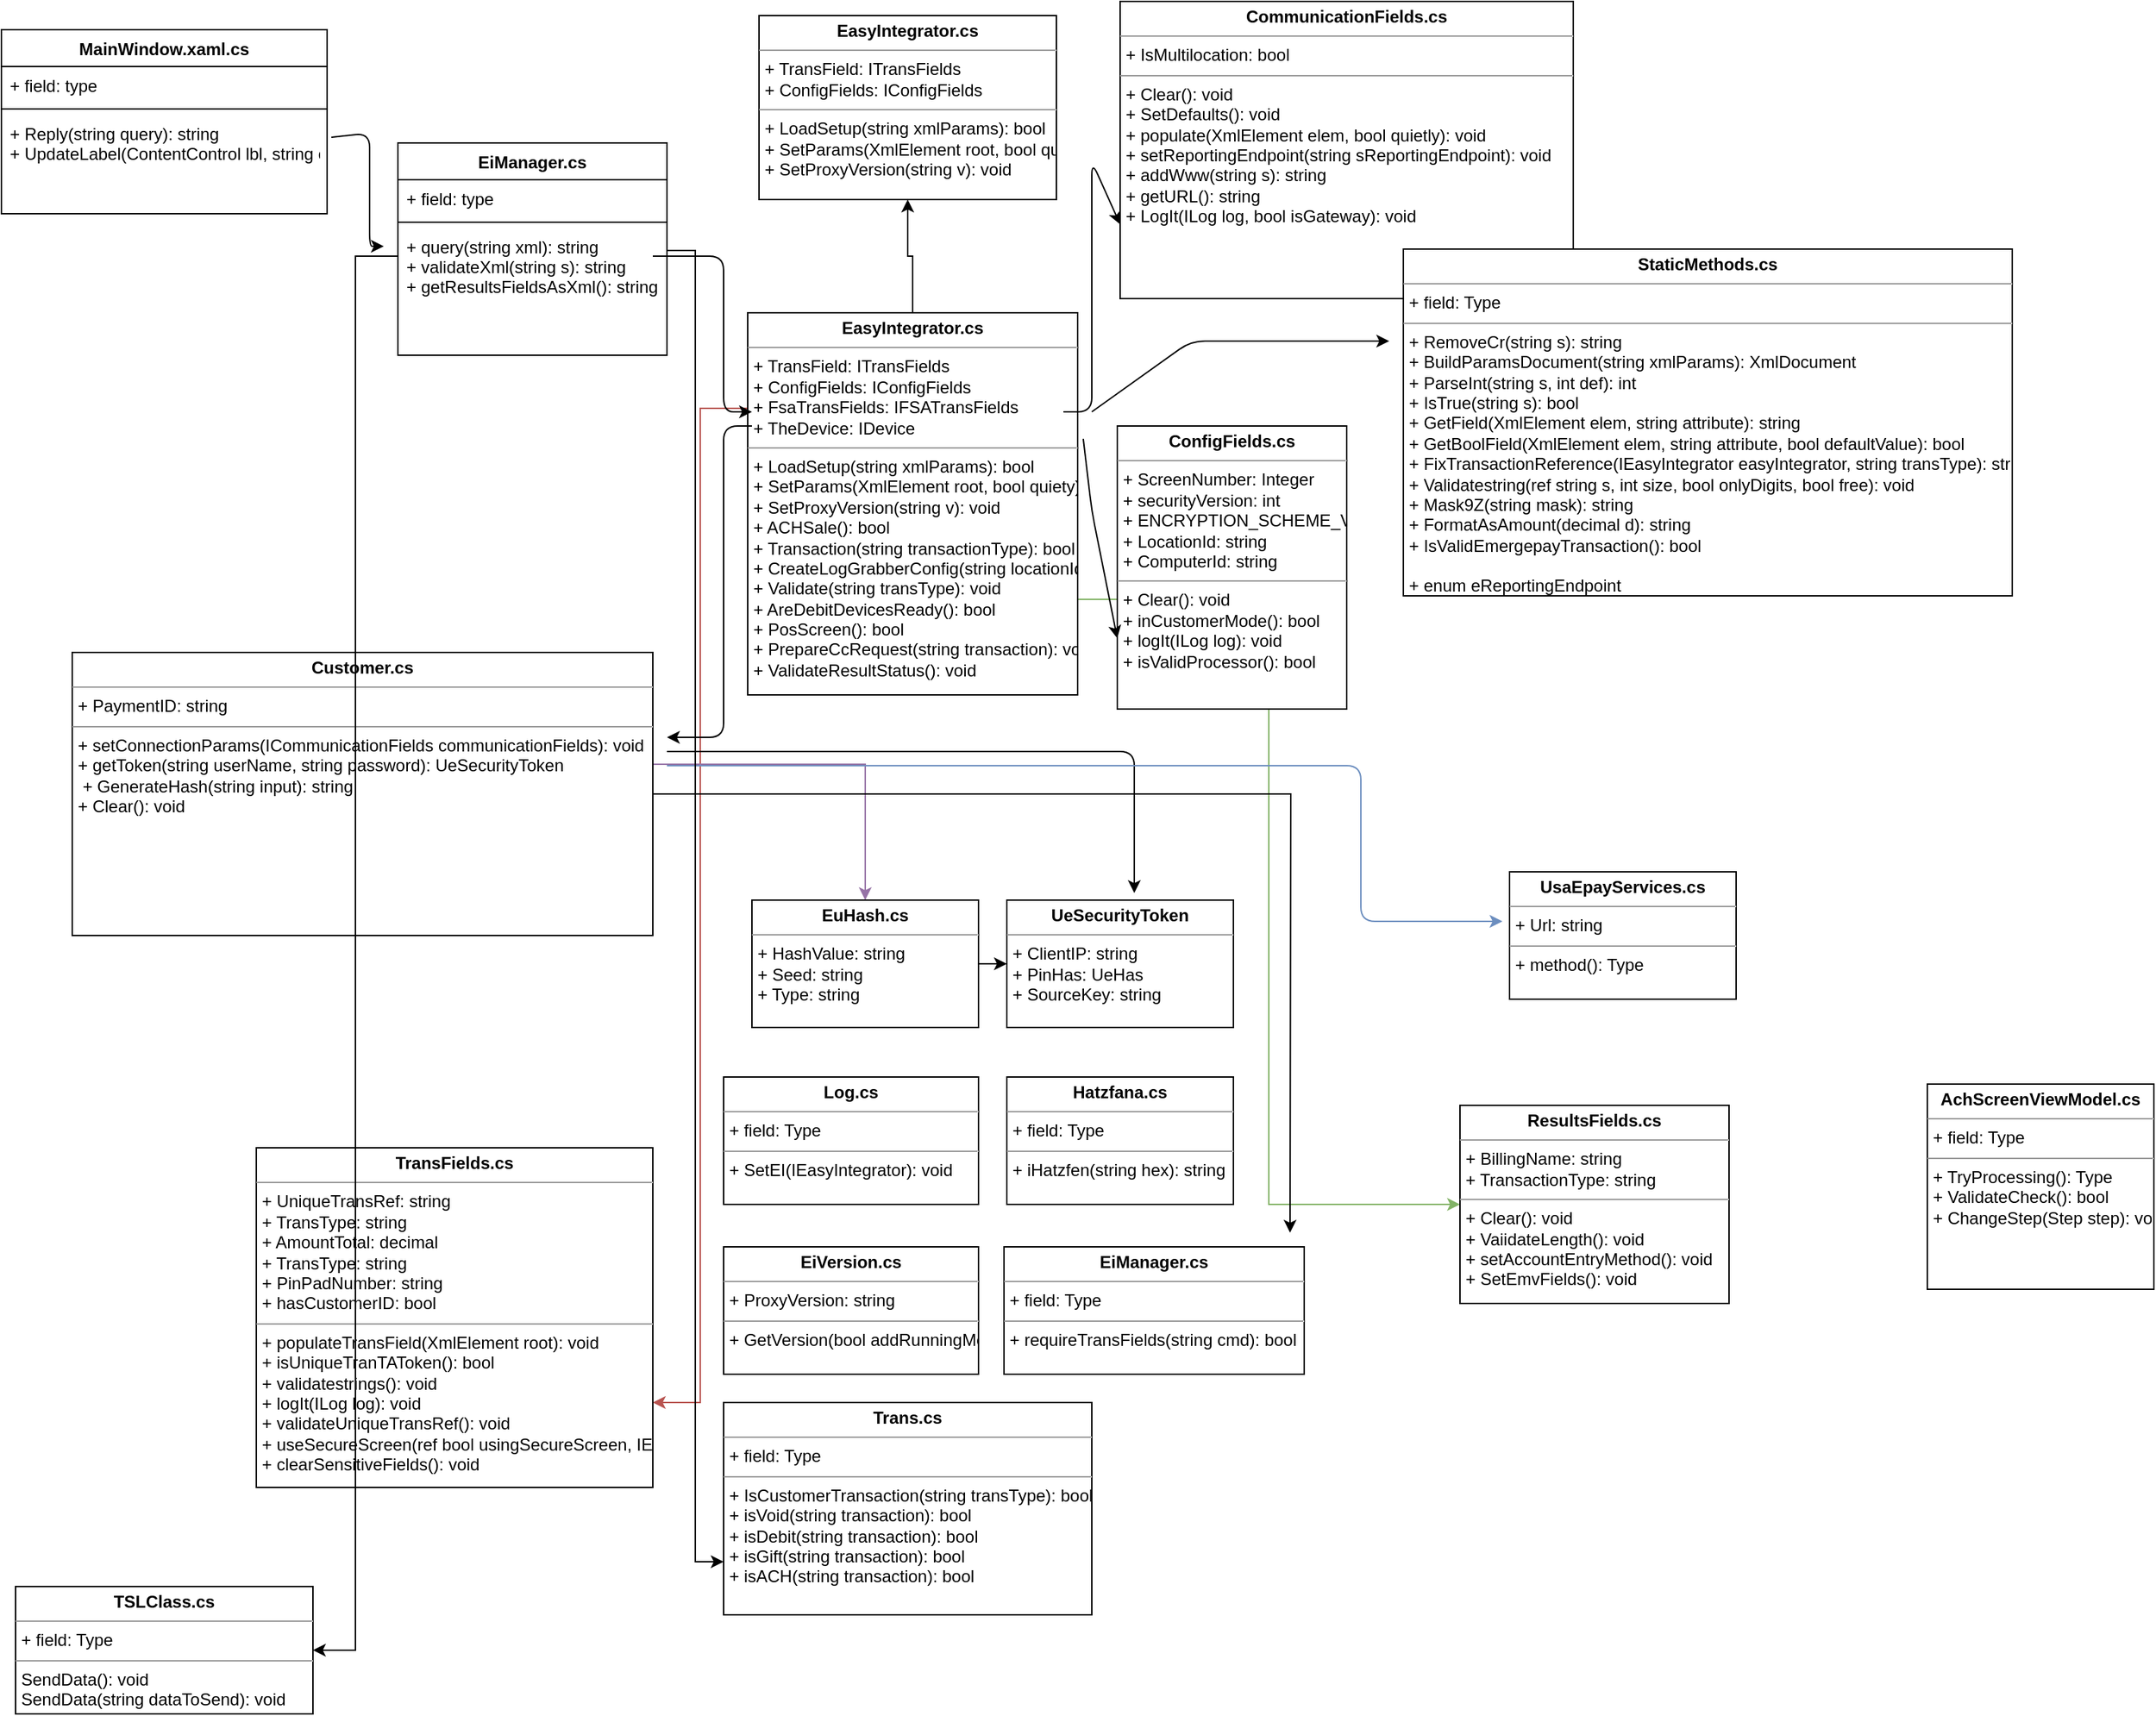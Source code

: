 <mxfile version="11.1.4" type="github"><diagram id="Z2FwWZbdmxO1ijTg6WF0" name="Page-1"><mxGraphModel dx="946" dy="510" grid="1" gridSize="10" guides="1" tooltips="1" connect="1" arrows="1" fold="1" page="1" pageScale="1" pageWidth="850" pageHeight="1100" math="0" shadow="0"><root><mxCell id="0"/><mxCell id="1" parent="0"/><mxCell id="JjTKr0_tYhEYOgmHJanj-8" value="EiManager.cs" style="swimlane;fontStyle=1;align=center;verticalAlign=top;childLayout=stackLayout;horizontal=1;startSize=26;horizontalStack=0;resizeParent=1;resizeParentMax=0;resizeLast=0;collapsible=1;marginBottom=0;" parent="1" vertex="1"><mxGeometry x="490" y="120" width="190" height="150" as="geometry"/></mxCell><mxCell id="JjTKr0_tYhEYOgmHJanj-9" value="+ field: type" style="text;strokeColor=none;fillColor=none;align=left;verticalAlign=top;spacingLeft=4;spacingRight=4;overflow=hidden;rotatable=0;points=[[0,0.5],[1,0.5]];portConstraint=eastwest;" parent="JjTKr0_tYhEYOgmHJanj-8" vertex="1"><mxGeometry y="26" width="190" height="26" as="geometry"/></mxCell><mxCell id="JjTKr0_tYhEYOgmHJanj-10" value="" style="line;strokeWidth=1;fillColor=none;align=left;verticalAlign=middle;spacingTop=-1;spacingLeft=3;spacingRight=3;rotatable=0;labelPosition=right;points=[];portConstraint=eastwest;" parent="JjTKr0_tYhEYOgmHJanj-8" vertex="1"><mxGeometry y="52" width="190" height="8" as="geometry"/></mxCell><mxCell id="JjTKr0_tYhEYOgmHJanj-11" value="+ query(string xml): string&#10;+ validateXml(string s): string&#10;+ getResultsFieldsAsXml(): string" style="text;strokeColor=none;fillColor=none;align=left;verticalAlign=top;spacingLeft=4;spacingRight=4;overflow=hidden;rotatable=0;points=[[0,0.5],[1,0.5]];portConstraint=eastwest;" parent="JjTKr0_tYhEYOgmHJanj-8" vertex="1"><mxGeometry y="60" width="190" height="90" as="geometry"/></mxCell><mxCell id="JjTKr0_tYhEYOgmHJanj-12" value="MainWindow.xaml.cs&#10;" style="swimlane;fontStyle=1;align=center;verticalAlign=top;childLayout=stackLayout;horizontal=1;startSize=26;horizontalStack=0;resizeParent=1;resizeParentMax=0;resizeLast=0;collapsible=1;marginBottom=0;" parent="1" vertex="1"><mxGeometry x="210" y="40" width="230" height="130" as="geometry"/></mxCell><mxCell id="JjTKr0_tYhEYOgmHJanj-13" value="+ field: type" style="text;strokeColor=none;fillColor=none;align=left;verticalAlign=top;spacingLeft=4;spacingRight=4;overflow=hidden;rotatable=0;points=[[0,0.5],[1,0.5]];portConstraint=eastwest;" parent="JjTKr0_tYhEYOgmHJanj-12" vertex="1"><mxGeometry y="26" width="230" height="26" as="geometry"/></mxCell><mxCell id="JjTKr0_tYhEYOgmHJanj-14" value="" style="line;strokeWidth=1;fillColor=none;align=left;verticalAlign=middle;spacingTop=-1;spacingLeft=3;spacingRight=3;rotatable=0;labelPosition=right;points=[];portConstraint=eastwest;" parent="JjTKr0_tYhEYOgmHJanj-12" vertex="1"><mxGeometry y="52" width="230" height="8" as="geometry"/></mxCell><mxCell id="JjTKr0_tYhEYOgmHJanj-15" value="+ Reply(string query): string&#10;+ UpdateLabel(ContentControl lbl, string content): void" style="text;strokeColor=none;fillColor=none;align=left;verticalAlign=top;spacingLeft=4;spacingRight=4;overflow=hidden;rotatable=0;points=[[0,0.5],[1,0.5]];portConstraint=eastwest;" parent="JjTKr0_tYhEYOgmHJanj-12" vertex="1"><mxGeometry y="60" width="230" height="70" as="geometry"/></mxCell><mxCell id="JjTKr0_tYhEYOgmHJanj-16" value="" style="endArrow=classic;html=1;exitX=1.013;exitY=0.229;exitDx=0;exitDy=0;exitPerimeter=0;" parent="1" source="JjTKr0_tYhEYOgmHJanj-15" edge="1"><mxGeometry width="50" height="50" relative="1" as="geometry"><mxPoint x="440" y="126" as="sourcePoint"/><mxPoint x="480" y="193" as="targetPoint"/><Array as="points"><mxPoint x="470" y="113"/><mxPoint x="470" y="193"/></Array></mxGeometry></mxCell><mxCell id="JjTKr0_tYhEYOgmHJanj-45" style="edgeStyle=orthogonalEdgeStyle;rounded=0;orthogonalLoop=1;jettySize=auto;html=1;exitX=0;exitY=0.25;exitDx=0;exitDy=0;entryX=1;entryY=0.75;entryDx=0;entryDy=0;fillColor=#f8cecc;strokeColor=#b85450;" parent="1" source="JjTKr0_tYhEYOgmHJanj-17" target="JjTKr0_tYhEYOgmHJanj-44" edge="1"><mxGeometry relative="1" as="geometry"/></mxCell><mxCell id="JjTKr0_tYhEYOgmHJanj-47" value="" style="edgeStyle=orthogonalEdgeStyle;rounded=0;orthogonalLoop=1;jettySize=auto;html=1;" parent="1" source="JjTKr0_tYhEYOgmHJanj-17" target="JjTKr0_tYhEYOgmHJanj-46" edge="1"><mxGeometry relative="1" as="geometry"/></mxCell><mxCell id="JjTKr0_tYhEYOgmHJanj-55" style="edgeStyle=orthogonalEdgeStyle;rounded=0;orthogonalLoop=1;jettySize=auto;html=1;exitX=1;exitY=0.75;exitDx=0;exitDy=0;entryX=0;entryY=0.5;entryDx=0;entryDy=0;fillColor=#d5e8d4;strokeColor=#82b366;" parent="1" source="JjTKr0_tYhEYOgmHJanj-17" target="JjTKr0_tYhEYOgmHJanj-54" edge="1"><mxGeometry relative="1" as="geometry"/></mxCell><mxCell id="JjTKr0_tYhEYOgmHJanj-17" value="&lt;p style=&quot;margin: 0px ; margin-top: 4px ; text-align: center&quot;&gt;&lt;b&gt;EasyIntegrator.cs&lt;/b&gt;&lt;/p&gt;&lt;hr size=&quot;1&quot;&gt;&lt;p style=&quot;margin: 0px ; margin-left: 4px&quot;&gt;+ TransField: ITransFields&lt;/p&gt;&lt;p style=&quot;margin: 0px ; margin-left: 4px&quot;&gt;+ ConfigFields: IConfigFields&lt;/p&gt;&lt;p style=&quot;margin: 0px ; margin-left: 4px&quot;&gt;+ FsaTransFields: IFSATransFields&lt;/p&gt;&lt;p style=&quot;margin: 0px ; margin-left: 4px&quot;&gt;+ TheDevice: IDevice&lt;/p&gt;&lt;hr size=&quot;1&quot;&gt;&lt;p style=&quot;margin: 0px ; margin-left: 4px&quot;&gt;+ LoadSetup(string xmlParams): bool&lt;/p&gt;&lt;p style=&quot;margin: 0px ; margin-left: 4px&quot;&gt;+ SetParams(XmlElement root, bool quiety): bool&lt;/p&gt;&lt;p style=&quot;margin: 0px ; margin-left: 4px&quot;&gt;+ SetProxyVersion(string v): void&lt;/p&gt;&lt;p style=&quot;margin: 0px ; margin-left: 4px&quot;&gt;+ ACHSale(): bool&lt;/p&gt;&lt;p style=&quot;margin: 0px ; margin-left: 4px&quot;&gt;+ Transaction(string transactionType): bool&lt;/p&gt;&lt;p style=&quot;margin: 0px ; margin-left: 4px&quot;&gt;+ CreateLogGrabberConfig(string locationId, string compuerId, bool isTestMode): void&lt;/p&gt;&lt;p style=&quot;margin: 0px ; margin-left: 4px&quot;&gt;+ Validate(string transType): void&lt;/p&gt;&lt;p style=&quot;margin: 0px ; margin-left: 4px&quot;&gt;+ AreDebitDevicesReady(): bool&lt;/p&gt;&lt;p style=&quot;margin: 0px ; margin-left: 4px&quot;&gt;+ PosScreen(): bool&lt;/p&gt;&lt;p style=&quot;margin: 0px ; margin-left: 4px&quot;&gt;+ PrepareCcRequest(string transaction): void&lt;/p&gt;&lt;p style=&quot;margin: 0px ; margin-left: 4px&quot;&gt;+ ValidateResultStatus(): void&lt;/p&gt;" style="verticalAlign=top;align=left;overflow=fill;fontSize=12;fontFamily=Helvetica;html=1;" parent="1" vertex="1"><mxGeometry x="737" y="240" width="233" height="270" as="geometry"/></mxCell><mxCell id="JjTKr0_tYhEYOgmHJanj-46" value="&lt;p style=&quot;margin: 0px ; margin-top: 4px ; text-align: center&quot;&gt;&lt;b&gt;EasyIntegrator.cs&lt;/b&gt;&lt;/p&gt;&lt;hr size=&quot;1&quot;&gt;&lt;p style=&quot;margin: 0px ; margin-left: 4px&quot;&gt;+ TransField: ITransFields&lt;/p&gt;&lt;p style=&quot;margin: 0px ; margin-left: 4px&quot;&gt;+ ConfigFields: IConfigFields&lt;/p&gt;&lt;hr size=&quot;1&quot;&gt;&lt;p style=&quot;margin: 0px ; margin-left: 4px&quot;&gt;+ LoadSetup(string xmlParams): bool&lt;/p&gt;&lt;p style=&quot;margin: 0px ; margin-left: 4px&quot;&gt;+ SetParams(XmlElement root, bool quiety): bool&lt;/p&gt;&lt;p style=&quot;margin: 0px ; margin-left: 4px&quot;&gt;+ SetProxyVersion(string v): void&lt;/p&gt;" style="verticalAlign=top;align=left;overflow=fill;fontSize=12;fontFamily=Helvetica;html=1;" parent="1" vertex="1"><mxGeometry x="745" y="30" width="210" height="130" as="geometry"/></mxCell><mxCell id="JjTKr0_tYhEYOgmHJanj-19" value="" style="endArrow=classic;html=1;" parent="1" edge="1"><mxGeometry width="50" height="50" relative="1" as="geometry"><mxPoint x="670" y="200" as="sourcePoint"/><mxPoint x="740" y="310" as="targetPoint"/><Array as="points"><mxPoint x="720" y="200"/><mxPoint x="720" y="310"/></Array></mxGeometry></mxCell><mxCell id="JjTKr0_tYhEYOgmHJanj-20" value="&lt;p style=&quot;margin: 0px ; margin-top: 4px ; text-align: center&quot;&gt;&lt;b&gt;CommunicationFields.cs&lt;/b&gt;&lt;/p&gt;&lt;hr size=&quot;1&quot;&gt;&lt;p style=&quot;margin: 0px ; margin-left: 4px&quot;&gt;+ IsMultilocation: bool&lt;/p&gt;&lt;hr size=&quot;1&quot;&gt;&lt;p style=&quot;margin: 0px ; margin-left: 4px&quot;&gt;+ Clear(): void&lt;/p&gt;&lt;p style=&quot;margin: 0px ; margin-left: 4px&quot;&gt;+ SetDefaults(): void&lt;/p&gt;&lt;p style=&quot;margin: 0px ; margin-left: 4px&quot;&gt;+ populate(XmlElement elem, bool quietly): void&lt;/p&gt;&lt;p style=&quot;margin: 0px ; margin-left: 4px&quot;&gt;+ setReportingEndpoint(string sReportingEndpoint): void&lt;/p&gt;&lt;p style=&quot;margin: 0px ; margin-left: 4px&quot;&gt;+ addWww(string s): string&lt;/p&gt;&lt;p style=&quot;margin: 0px ; margin-left: 4px&quot;&gt;+ getURL(): string&lt;/p&gt;&lt;p style=&quot;margin: 0px ; margin-left: 4px&quot;&gt;+ LogIt(ILog log, bool isGateway): void&lt;/p&gt;" style="verticalAlign=top;align=left;overflow=fill;fontSize=12;fontFamily=Helvetica;html=1;" parent="1" vertex="1"><mxGeometry x="1000" y="20" width="320" height="210" as="geometry"/></mxCell><mxCell id="JjTKr0_tYhEYOgmHJanj-21" value="" style="endArrow=classic;html=1;entryX=0;entryY=0.75;entryDx=0;entryDy=0;" parent="1" target="JjTKr0_tYhEYOgmHJanj-20" edge="1"><mxGeometry width="50" height="50" relative="1" as="geometry"><mxPoint x="960" y="310" as="sourcePoint"/><mxPoint x="980" y="40" as="targetPoint"/><Array as="points"><mxPoint x="980" y="310"/><mxPoint x="980" y="133"/></Array></mxGeometry></mxCell><mxCell id="JjTKr0_tYhEYOgmHJanj-22" value="&lt;p style=&quot;margin: 0px ; margin-top: 4px ; text-align: center&quot;&gt;&lt;b&gt;ConfigFields.cs&lt;/b&gt;&lt;/p&gt;&lt;hr size=&quot;1&quot;&gt;&lt;p style=&quot;margin: 0px ; margin-left: 4px&quot;&gt;+ ScreenNumber: Integer&lt;/p&gt;&lt;p style=&quot;margin: 0px ; margin-left: 4px&quot;&gt;+ securityVersion: int&lt;/p&gt;&lt;p style=&quot;margin: 0px ; margin-left: 4px&quot;&gt;+ ENCRYPTION_SCHEME_VERSION: int&lt;/p&gt;&lt;p style=&quot;margin: 0px ; margin-left: 4px&quot;&gt;+ LocationId: string&lt;/p&gt;&lt;p style=&quot;margin: 0px ; margin-left: 4px&quot;&gt;+ ComputerId: string&lt;/p&gt;&lt;hr size=&quot;1&quot;&gt;&lt;p style=&quot;margin: 0px ; margin-left: 4px&quot;&gt;+ Clear(): void&lt;/p&gt;&lt;p style=&quot;margin: 0px ; margin-left: 4px&quot;&gt;+ inCustomerMode(): bool&lt;/p&gt;&lt;p style=&quot;margin: 0px ; margin-left: 4px&quot;&gt;+ logIt(ILog log): void&lt;/p&gt;&lt;p style=&quot;margin: 0px ; margin-left: 4px&quot;&gt;+ isValidProcessor(): bool&lt;/p&gt;" style="verticalAlign=top;align=left;overflow=fill;fontSize=12;fontFamily=Helvetica;html=1;" parent="1" vertex="1"><mxGeometry x="998" y="320" width="162" height="200" as="geometry"/></mxCell><mxCell id="JjTKr0_tYhEYOgmHJanj-23" value="" style="endArrow=classic;html=1;entryX=0;entryY=0.75;entryDx=0;entryDy=0;exitX=1.017;exitY=0.33;exitDx=0;exitDy=0;exitPerimeter=0;" parent="1" source="JjTKr0_tYhEYOgmHJanj-17" target="JjTKr0_tYhEYOgmHJanj-22" edge="1"><mxGeometry width="50" height="50" relative="1" as="geometry"><mxPoint x="980" y="310" as="sourcePoint"/><mxPoint x="1005" y="195" as="targetPoint"/><Array as="points"><mxPoint x="980" y="380"/></Array></mxGeometry></mxCell><mxCell id="JjTKr0_tYhEYOgmHJanj-24" value="&lt;p style=&quot;margin: 0px ; margin-top: 4px ; text-align: center&quot;&gt;&lt;b&gt;StaticMethods.cs&lt;/b&gt;&lt;/p&gt;&lt;hr size=&quot;1&quot;&gt;&lt;p style=&quot;margin: 0px ; margin-left: 4px&quot;&gt;+ field: Type&lt;/p&gt;&lt;hr size=&quot;1&quot;&gt;&lt;p style=&quot;margin: 0px ; margin-left: 4px&quot;&gt;+ RemoveCr(string s): string&lt;/p&gt;&lt;p style=&quot;margin: 0px ; margin-left: 4px&quot;&gt;+ BuildParamsDocument(string xmlParams): XmlDocument&lt;/p&gt;&lt;p style=&quot;margin: 0px ; margin-left: 4px&quot;&gt;+ ParseInt(string s, int def): int&lt;/p&gt;&lt;p style=&quot;margin: 0px ; margin-left: 4px&quot;&gt;+ IsTrue(string s): bool&lt;/p&gt;&lt;p style=&quot;margin: 0px ; margin-left: 4px&quot;&gt;+ GetField(XmlElement elem, string attribute): string&lt;/p&gt;&lt;p style=&quot;margin: 0px ; margin-left: 4px&quot;&gt;+ GetBoolField(XmlElement elem, string attribute, bool defaultValue): bool&lt;/p&gt;&lt;p style=&quot;margin: 0px ; margin-left: 4px&quot;&gt;+ FixTransactionReference(IEasyIntegrator easyIntegrator, string transType): string&lt;/p&gt;&lt;p style=&quot;margin: 0px ; margin-left: 4px&quot;&gt;+ Validatestring(ref string s, int size, bool onlyDigits, bool free): void&lt;/p&gt;&lt;p style=&quot;margin: 0px ; margin-left: 4px&quot;&gt;+ Mask9Z(string mask): string&lt;/p&gt;&lt;p style=&quot;margin: 0px ; margin-left: 4px&quot;&gt;+ FormatAsAmount(decimal d): string&lt;/p&gt;&lt;p style=&quot;margin: 0px ; margin-left: 4px&quot;&gt;+ IsValidEmergepayTransaction(): bool&lt;/p&gt;&lt;p style=&quot;margin: 0px ; margin-left: 4px&quot;&gt;&lt;br&gt;&lt;/p&gt;&lt;p style=&quot;margin: 0px ; margin-left: 4px&quot;&gt;+ enum eReportingEndpoint&lt;/p&gt;" style="verticalAlign=top;align=left;overflow=fill;fontSize=12;fontFamily=Helvetica;html=1;" parent="1" vertex="1"><mxGeometry x="1200" y="195" width="430" height="245" as="geometry"/></mxCell><mxCell id="JjTKr0_tYhEYOgmHJanj-25" value="" style="endArrow=classic;html=1;" parent="1" edge="1"><mxGeometry width="50" height="50" relative="1" as="geometry"><mxPoint x="980" y="310" as="sourcePoint"/><mxPoint x="1190" y="260" as="targetPoint"/><Array as="points"><mxPoint x="1050" y="260"/></Array></mxGeometry></mxCell><mxCell id="JjTKr0_tYhEYOgmHJanj-34" style="edgeStyle=orthogonalEdgeStyle;rounded=0;orthogonalLoop=1;jettySize=auto;html=1;exitX=0.998;exitY=0.395;exitDx=0;exitDy=0;entryX=0.5;entryY=0;entryDx=0;entryDy=0;exitPerimeter=0;fillColor=#e1d5e7;strokeColor=#9673a6;" parent="1" source="JjTKr0_tYhEYOgmHJanj-29" target="JjTKr0_tYhEYOgmHJanj-32" edge="1"><mxGeometry relative="1" as="geometry"/></mxCell><mxCell id="JjTKr0_tYhEYOgmHJanj-43" style="edgeStyle=orthogonalEdgeStyle;rounded=0;orthogonalLoop=1;jettySize=auto;html=1;" parent="1" source="JjTKr0_tYhEYOgmHJanj-29" edge="1"><mxGeometry relative="1" as="geometry"><mxPoint x="1120" y="890" as="targetPoint"/></mxGeometry></mxCell><mxCell id="JjTKr0_tYhEYOgmHJanj-29" value="&lt;p style=&quot;margin: 0px ; margin-top: 4px ; text-align: center&quot;&gt;&lt;b&gt;Customer.cs&lt;/b&gt;&lt;/p&gt;&lt;hr size=&quot;1&quot;&gt;&lt;p style=&quot;margin: 0px ; margin-left: 4px&quot;&gt;+ PaymentID: string&lt;/p&gt;&lt;hr size=&quot;1&quot;&gt;&lt;p style=&quot;margin: 0px ; margin-left: 4px&quot;&gt;+ setConnectionParams(ICommunicationFields communicationFields): void&lt;/p&gt;&lt;p style=&quot;margin: 0px ; margin-left: 4px&quot;&gt;+ getToken(string userName, string password): UeSecurityToken&lt;/p&gt;&lt;p style=&quot;margin: 0px ; margin-left: 4px&quot;&gt;&amp;nbsp;+ GenerateHash(string input): string&lt;/p&gt;&lt;p style=&quot;margin: 0px ; margin-left: 4px&quot;&gt;+ Clear(): void&lt;/p&gt;" style="verticalAlign=top;align=left;overflow=fill;fontSize=12;fontFamily=Helvetica;html=1;" parent="1" vertex="1"><mxGeometry x="260" y="480" width="410" height="200" as="geometry"/></mxCell><mxCell id="JjTKr0_tYhEYOgmHJanj-31" value="" style="endArrow=classic;html=1;" parent="1" edge="1"><mxGeometry width="50" height="50" relative="1" as="geometry"><mxPoint x="740" y="320" as="sourcePoint"/><mxPoint x="680" y="540" as="targetPoint"/><Array as="points"><mxPoint x="720" y="320"/><mxPoint x="720" y="540"/></Array></mxGeometry></mxCell><mxCell id="JjTKr0_tYhEYOgmHJanj-35" style="edgeStyle=orthogonalEdgeStyle;rounded=0;orthogonalLoop=1;jettySize=auto;html=1;exitX=1;exitY=0.5;exitDx=0;exitDy=0;entryX=0;entryY=0.5;entryDx=0;entryDy=0;" parent="1" source="JjTKr0_tYhEYOgmHJanj-32" target="JjTKr0_tYhEYOgmHJanj-33" edge="1"><mxGeometry relative="1" as="geometry"/></mxCell><mxCell id="JjTKr0_tYhEYOgmHJanj-32" value="&lt;p style=&quot;margin: 0px ; margin-top: 4px ; text-align: center&quot;&gt;&lt;b&gt;EuHash.cs&lt;/b&gt;&lt;/p&gt;&lt;hr size=&quot;1&quot;&gt;&lt;p style=&quot;margin: 0px ; margin-left: 4px&quot;&gt;+ HashValue: string&lt;/p&gt;&lt;p style=&quot;margin: 0px ; margin-left: 4px&quot;&gt;+ Seed: string&lt;/p&gt;&lt;p style=&quot;margin: 0px ; margin-left: 4px&quot;&gt;+ Type: string&lt;/p&gt;&lt;p style=&quot;margin: 0px ; margin-left: 4px&quot;&gt;&lt;br&gt;&lt;/p&gt;" style="verticalAlign=top;align=left;overflow=fill;fontSize=12;fontFamily=Helvetica;html=1;" parent="1" vertex="1"><mxGeometry x="740" y="655" width="160" height="90" as="geometry"/></mxCell><mxCell id="JjTKr0_tYhEYOgmHJanj-33" value="&lt;p style=&quot;margin: 0px ; margin-top: 4px ; text-align: center&quot;&gt;&lt;b&gt;UeSecurityToken&lt;/b&gt;&lt;/p&gt;&lt;hr size=&quot;1&quot;&gt;&lt;p style=&quot;margin: 0px ; margin-left: 4px&quot;&gt;+ ClientIP: string&lt;/p&gt;&lt;p style=&quot;margin: 0px ; margin-left: 4px&quot;&gt;+ PinHas: UeHas&lt;/p&gt;&lt;p style=&quot;margin: 0px ; margin-left: 4px&quot;&gt;+ SourceKey: string&lt;/p&gt;&lt;p style=&quot;margin: 0px ; margin-left: 4px&quot;&gt;&lt;br&gt;&lt;/p&gt;" style="verticalAlign=top;align=left;overflow=fill;fontSize=12;fontFamily=Helvetica;html=1;" parent="1" vertex="1"><mxGeometry x="920" y="655" width="160" height="90" as="geometry"/></mxCell><mxCell id="JjTKr0_tYhEYOgmHJanj-36" value="" style="endArrow=classic;html=1;" parent="1" edge="1"><mxGeometry width="50" height="50" relative="1" as="geometry"><mxPoint x="680" y="550" as="sourcePoint"/><mxPoint x="1010" y="650" as="targetPoint"/><Array as="points"><mxPoint x="1010" y="550"/></Array></mxGeometry></mxCell><mxCell id="JjTKr0_tYhEYOgmHJanj-37" value="&lt;p style=&quot;margin: 0px ; margin-top: 4px ; text-align: center&quot;&gt;&lt;b&gt;Hatzfana.cs&lt;/b&gt;&lt;/p&gt;&lt;hr size=&quot;1&quot;&gt;&lt;p style=&quot;margin: 0px ; margin-left: 4px&quot;&gt;+ field: Type&lt;/p&gt;&lt;hr size=&quot;1&quot;&gt;&lt;p style=&quot;margin: 0px ; margin-left: 4px&quot;&gt;+ iHatzfen(string hex): string&lt;/p&gt;" style="verticalAlign=top;align=left;overflow=fill;fontSize=12;fontFamily=Helvetica;html=1;" parent="1" vertex="1"><mxGeometry x="920" y="780" width="160" height="90" as="geometry"/></mxCell><mxCell id="JjTKr0_tYhEYOgmHJanj-38" value="&lt;p style=&quot;margin: 0px ; margin-top: 4px ; text-align: center&quot;&gt;&lt;b&gt;Log.cs&lt;/b&gt;&lt;/p&gt;&lt;hr size=&quot;1&quot;&gt;&lt;p style=&quot;margin: 0px ; margin-left: 4px&quot;&gt;+ field: Type&lt;/p&gt;&lt;hr size=&quot;1&quot;&gt;&lt;p style=&quot;margin: 0px ; margin-left: 4px&quot;&gt;+ SetEI(IEasyIntegrator): void&lt;/p&gt;" style="verticalAlign=top;align=left;overflow=fill;fontSize=12;fontFamily=Helvetica;html=1;" parent="1" vertex="1"><mxGeometry x="720" y="780" width="180" height="90" as="geometry"/></mxCell><mxCell id="JjTKr0_tYhEYOgmHJanj-39" value="&lt;p style=&quot;margin: 0px ; margin-top: 4px ; text-align: center&quot;&gt;&lt;b&gt;UsaEpayServices.cs&lt;/b&gt;&lt;/p&gt;&lt;hr size=&quot;1&quot;&gt;&lt;p style=&quot;margin: 0px ; margin-left: 4px&quot;&gt;+ Url: string&lt;/p&gt;&lt;hr size=&quot;1&quot;&gt;&lt;p style=&quot;margin: 0px ; margin-left: 4px&quot;&gt;+ method(): Type&lt;/p&gt;" style="verticalAlign=top;align=left;overflow=fill;fontSize=12;fontFamily=Helvetica;html=1;" parent="1" vertex="1"><mxGeometry x="1275" y="635" width="160" height="90" as="geometry"/></mxCell><mxCell id="JjTKr0_tYhEYOgmHJanj-40" value="" style="endArrow=classic;html=1;fillColor=#dae8fc;strokeColor=#6c8ebf;" parent="1" edge="1"><mxGeometry width="50" height="50" relative="1" as="geometry"><mxPoint x="680" y="560" as="sourcePoint"/><mxPoint x="1270" y="670" as="targetPoint"/><Array as="points"><mxPoint x="1170" y="560"/><mxPoint x="1170" y="670"/></Array></mxGeometry></mxCell><mxCell id="JjTKr0_tYhEYOgmHJanj-41" value="&lt;p style=&quot;margin: 0px ; margin-top: 4px ; text-align: center&quot;&gt;&lt;b&gt;EiVersion.cs&lt;/b&gt;&lt;/p&gt;&lt;hr size=&quot;1&quot;&gt;&lt;p style=&quot;margin: 0px ; margin-left: 4px&quot;&gt;+ ProxyVersion: string&lt;/p&gt;&lt;hr size=&quot;1&quot;&gt;&lt;p style=&quot;margin: 0px ; margin-left: 4px&quot;&gt;+ GetVersion(bool addRunningMode): string&lt;/p&gt;" style="verticalAlign=top;align=left;overflow=fill;fontSize=12;fontFamily=Helvetica;html=1;" parent="1" vertex="1"><mxGeometry x="720" y="900" width="180" height="90" as="geometry"/></mxCell><mxCell id="JjTKr0_tYhEYOgmHJanj-42" value="&lt;p style=&quot;margin: 0px ; margin-top: 4px ; text-align: center&quot;&gt;&lt;b&gt;EiManager.cs&lt;/b&gt;&lt;/p&gt;&lt;hr size=&quot;1&quot;&gt;&lt;p style=&quot;margin: 0px ; margin-left: 4px&quot;&gt;+ field: Type&lt;/p&gt;&lt;hr size=&quot;1&quot;&gt;&lt;p style=&quot;margin: 0px ; margin-left: 4px&quot;&gt;+ requireTransFields(string cmd): bool&lt;/p&gt;" style="verticalAlign=top;align=left;overflow=fill;fontSize=12;fontFamily=Helvetica;html=1;" parent="1" vertex="1"><mxGeometry x="918" y="900" width="212" height="90" as="geometry"/></mxCell><mxCell id="JjTKr0_tYhEYOgmHJanj-44" value="&lt;p style=&quot;margin: 0px ; margin-top: 4px ; text-align: center&quot;&gt;&lt;b&gt;TransFields.cs&lt;/b&gt;&lt;/p&gt;&lt;hr size=&quot;1&quot;&gt;&lt;p style=&quot;margin: 0px ; margin-left: 4px&quot;&gt;+ UniqueTransRef: string&lt;/p&gt;&lt;p style=&quot;margin: 0px ; margin-left: 4px&quot;&gt;+ TransType: string&lt;/p&gt;&lt;p style=&quot;margin: 0px ; margin-left: 4px&quot;&gt;+ AmountTotal: decimal&lt;/p&gt;&lt;p style=&quot;margin: 0px ; margin-left: 4px&quot;&gt;+ TransType: string&lt;/p&gt;&lt;p style=&quot;margin: 0px ; margin-left: 4px&quot;&gt;+ PinPadNumber: string&lt;/p&gt;&lt;p style=&quot;margin: 0px ; margin-left: 4px&quot;&gt;+ hasCustomerID: bool&lt;/p&gt;&lt;hr size=&quot;1&quot;&gt;&lt;p style=&quot;margin: 0px ; margin-left: 4px&quot;&gt;+ populateTransField(XmlElement root): void&lt;/p&gt;&lt;p style=&quot;margin: 0px ; margin-left: 4px&quot;&gt;+ isUniqueTranTAToken(): bool&lt;/p&gt;&lt;p style=&quot;margin: 0px ; margin-left: 4px&quot;&gt;+ validatestrings(): void&lt;/p&gt;&lt;p style=&quot;margin: 0px ; margin-left: 4px&quot;&gt;+ logIt(ILog log): void&lt;/p&gt;&lt;p style=&quot;margin: 0px ; margin-left: 4px&quot;&gt;+ validateUniqueTransRef(): void&lt;/p&gt;&lt;p style=&quot;margin: 0px ; margin-left: 4px&quot;&gt;+ useSecureScreen(ref bool usingSecureScreen, IEasyIntegrator ei): bool&lt;/p&gt;&lt;p style=&quot;margin: 0px ; margin-left: 4px&quot;&gt;+ clearSensitiveFields(): void&lt;/p&gt;" style="verticalAlign=top;align=left;overflow=fill;fontSize=12;fontFamily=Helvetica;html=1;" parent="1" vertex="1"><mxGeometry x="390" y="830" width="280" height="240" as="geometry"/></mxCell><mxCell id="JjTKr0_tYhEYOgmHJanj-49" value="&lt;p style=&quot;margin: 0px ; margin-top: 4px ; text-align: center&quot;&gt;&lt;b&gt;TSLClass.cs&lt;/b&gt;&lt;/p&gt;&lt;hr size=&quot;1&quot;&gt;&lt;p style=&quot;margin: 0px ; margin-left: 4px&quot;&gt;+ field: Type&lt;/p&gt;&lt;hr size=&quot;1&quot;&gt;&lt;p style=&quot;margin: 0px ; margin-left: 4px&quot;&gt;SendData(): void&lt;/p&gt;&lt;p style=&quot;margin: 0px ; margin-left: 4px&quot;&gt;SendData(string dataToSend): void&lt;/p&gt;" style="verticalAlign=top;align=left;overflow=fill;fontSize=12;fontFamily=Helvetica;html=1;" parent="1" vertex="1"><mxGeometry x="220" y="1140" width="210" height="90" as="geometry"/></mxCell><mxCell id="JjTKr0_tYhEYOgmHJanj-50" style="edgeStyle=orthogonalEdgeStyle;rounded=0;orthogonalLoop=1;jettySize=auto;html=1;exitX=0;exitY=0.222;exitDx=0;exitDy=0;entryX=1;entryY=0.5;entryDx=0;entryDy=0;exitPerimeter=0;" parent="1" source="JjTKr0_tYhEYOgmHJanj-11" target="JjTKr0_tYhEYOgmHJanj-49" edge="1"><mxGeometry relative="1" as="geometry"/></mxCell><mxCell id="JjTKr0_tYhEYOgmHJanj-51" value="&lt;p style=&quot;margin: 0px ; margin-top: 4px ; text-align: center&quot;&gt;&lt;b&gt;Trans.cs&lt;/b&gt;&lt;/p&gt;&lt;hr size=&quot;1&quot;&gt;&lt;p style=&quot;margin: 0px ; margin-left: 4px&quot;&gt;+ field: Type&lt;/p&gt;&lt;hr size=&quot;1&quot;&gt;&lt;p style=&quot;margin: 0px ; margin-left: 4px&quot;&gt;+ IsCustomerTransaction(string transType): bool&lt;/p&gt;&lt;p style=&quot;margin: 0px ; margin-left: 4px&quot;&gt;+ isVoid(string transaction): bool&lt;/p&gt;&lt;p style=&quot;margin: 0px ; margin-left: 4px&quot;&gt;+ isDebit(string transaction): bool&lt;/p&gt;&lt;p style=&quot;margin: 0px ; margin-left: 4px&quot;&gt;+ isGift(string transaction): bool&lt;/p&gt;&lt;p style=&quot;margin: 0px ; margin-left: 4px&quot;&gt;+ isACH(string transaction): bool&lt;/p&gt;" style="verticalAlign=top;align=left;overflow=fill;fontSize=12;fontFamily=Helvetica;html=1;" parent="1" vertex="1"><mxGeometry x="720" y="1010" width="260" height="150" as="geometry"/></mxCell><mxCell id="JjTKr0_tYhEYOgmHJanj-53" style="edgeStyle=orthogonalEdgeStyle;rounded=0;orthogonalLoop=1;jettySize=auto;html=1;entryX=0;entryY=0.75;entryDx=0;entryDy=0;exitX=1;exitY=0.178;exitDx=0;exitDy=0;exitPerimeter=0;" parent="1" source="JjTKr0_tYhEYOgmHJanj-11" target="JjTKr0_tYhEYOgmHJanj-51" edge="1"><mxGeometry relative="1" as="geometry"/></mxCell><mxCell id="JjTKr0_tYhEYOgmHJanj-54" value="&lt;p style=&quot;margin: 0px ; margin-top: 4px ; text-align: center&quot;&gt;&lt;b&gt;ResultsFields.cs&lt;/b&gt;&lt;/p&gt;&lt;hr size=&quot;1&quot;&gt;&lt;p style=&quot;margin: 0px ; margin-left: 4px&quot;&gt;+ BillingName: string&lt;/p&gt;&lt;p style=&quot;margin: 0px ; margin-left: 4px&quot;&gt;+ TransactionType: string&lt;/p&gt;&lt;hr size=&quot;1&quot;&gt;&lt;p style=&quot;margin: 0px ; margin-left: 4px&quot;&gt;+ Clear(): void&lt;/p&gt;&lt;p style=&quot;margin: 0px ; margin-left: 4px&quot;&gt;+ VaiidateLength(): void&lt;/p&gt;&lt;p style=&quot;margin: 0px ; margin-left: 4px&quot;&gt;+ setAccountEntryMethod(): void&lt;/p&gt;&lt;p style=&quot;margin: 0px ; margin-left: 4px&quot;&gt;+ SetEmvFields(): void&lt;/p&gt;" style="verticalAlign=top;align=left;overflow=fill;fontSize=12;fontFamily=Helvetica;html=1;" parent="1" vertex="1"><mxGeometry x="1240" y="800" width="190" height="140" as="geometry"/></mxCell><mxCell id="QXgrRNR9SZmY82htU1RH-2" value="&lt;p style=&quot;margin: 0px ; margin-top: 4px ; text-align: center&quot;&gt;&lt;b&gt;AchScreenViewModel.cs&lt;/b&gt;&lt;/p&gt;&lt;hr size=&quot;1&quot;&gt;&lt;p style=&quot;margin: 0px ; margin-left: 4px&quot;&gt;+ field: Type&lt;/p&gt;&lt;hr size=&quot;1&quot;&gt;&lt;p style=&quot;margin: 0px ; margin-left: 4px&quot;&gt;+ TryProcessing(): Type&lt;/p&gt;&lt;p style=&quot;margin: 0px ; margin-left: 4px&quot;&gt;+ ValidateCheck(): bool&lt;/p&gt;&lt;p style=&quot;margin: 0px ; margin-left: 4px&quot;&gt;+ ChangeStep(Step step): void&lt;/p&gt;" style="verticalAlign=top;align=left;overflow=fill;fontSize=12;fontFamily=Helvetica;html=1;" vertex="1" parent="1"><mxGeometry x="1570" y="785" width="160" height="145" as="geometry"/></mxCell></root></mxGraphModel></diagram></mxfile>